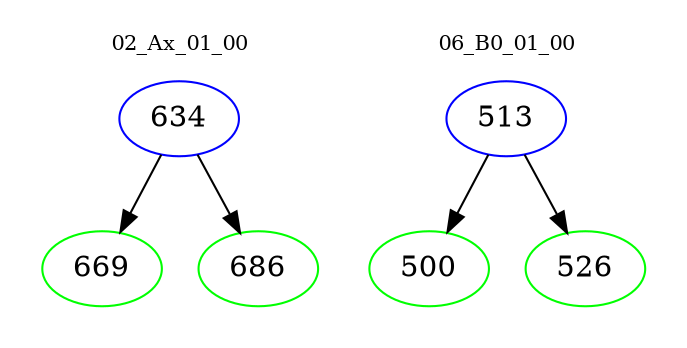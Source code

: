 digraph{
subgraph cluster_0 {
color = white
label = "02_Ax_01_00";
fontsize=10;
T0_634 [label="634", color="blue"]
T0_634 -> T0_669 [color="black"]
T0_669 [label="669", color="green"]
T0_634 -> T0_686 [color="black"]
T0_686 [label="686", color="green"]
}
subgraph cluster_1 {
color = white
label = "06_B0_01_00";
fontsize=10;
T1_513 [label="513", color="blue"]
T1_513 -> T1_500 [color="black"]
T1_500 [label="500", color="green"]
T1_513 -> T1_526 [color="black"]
T1_526 [label="526", color="green"]
}
}
